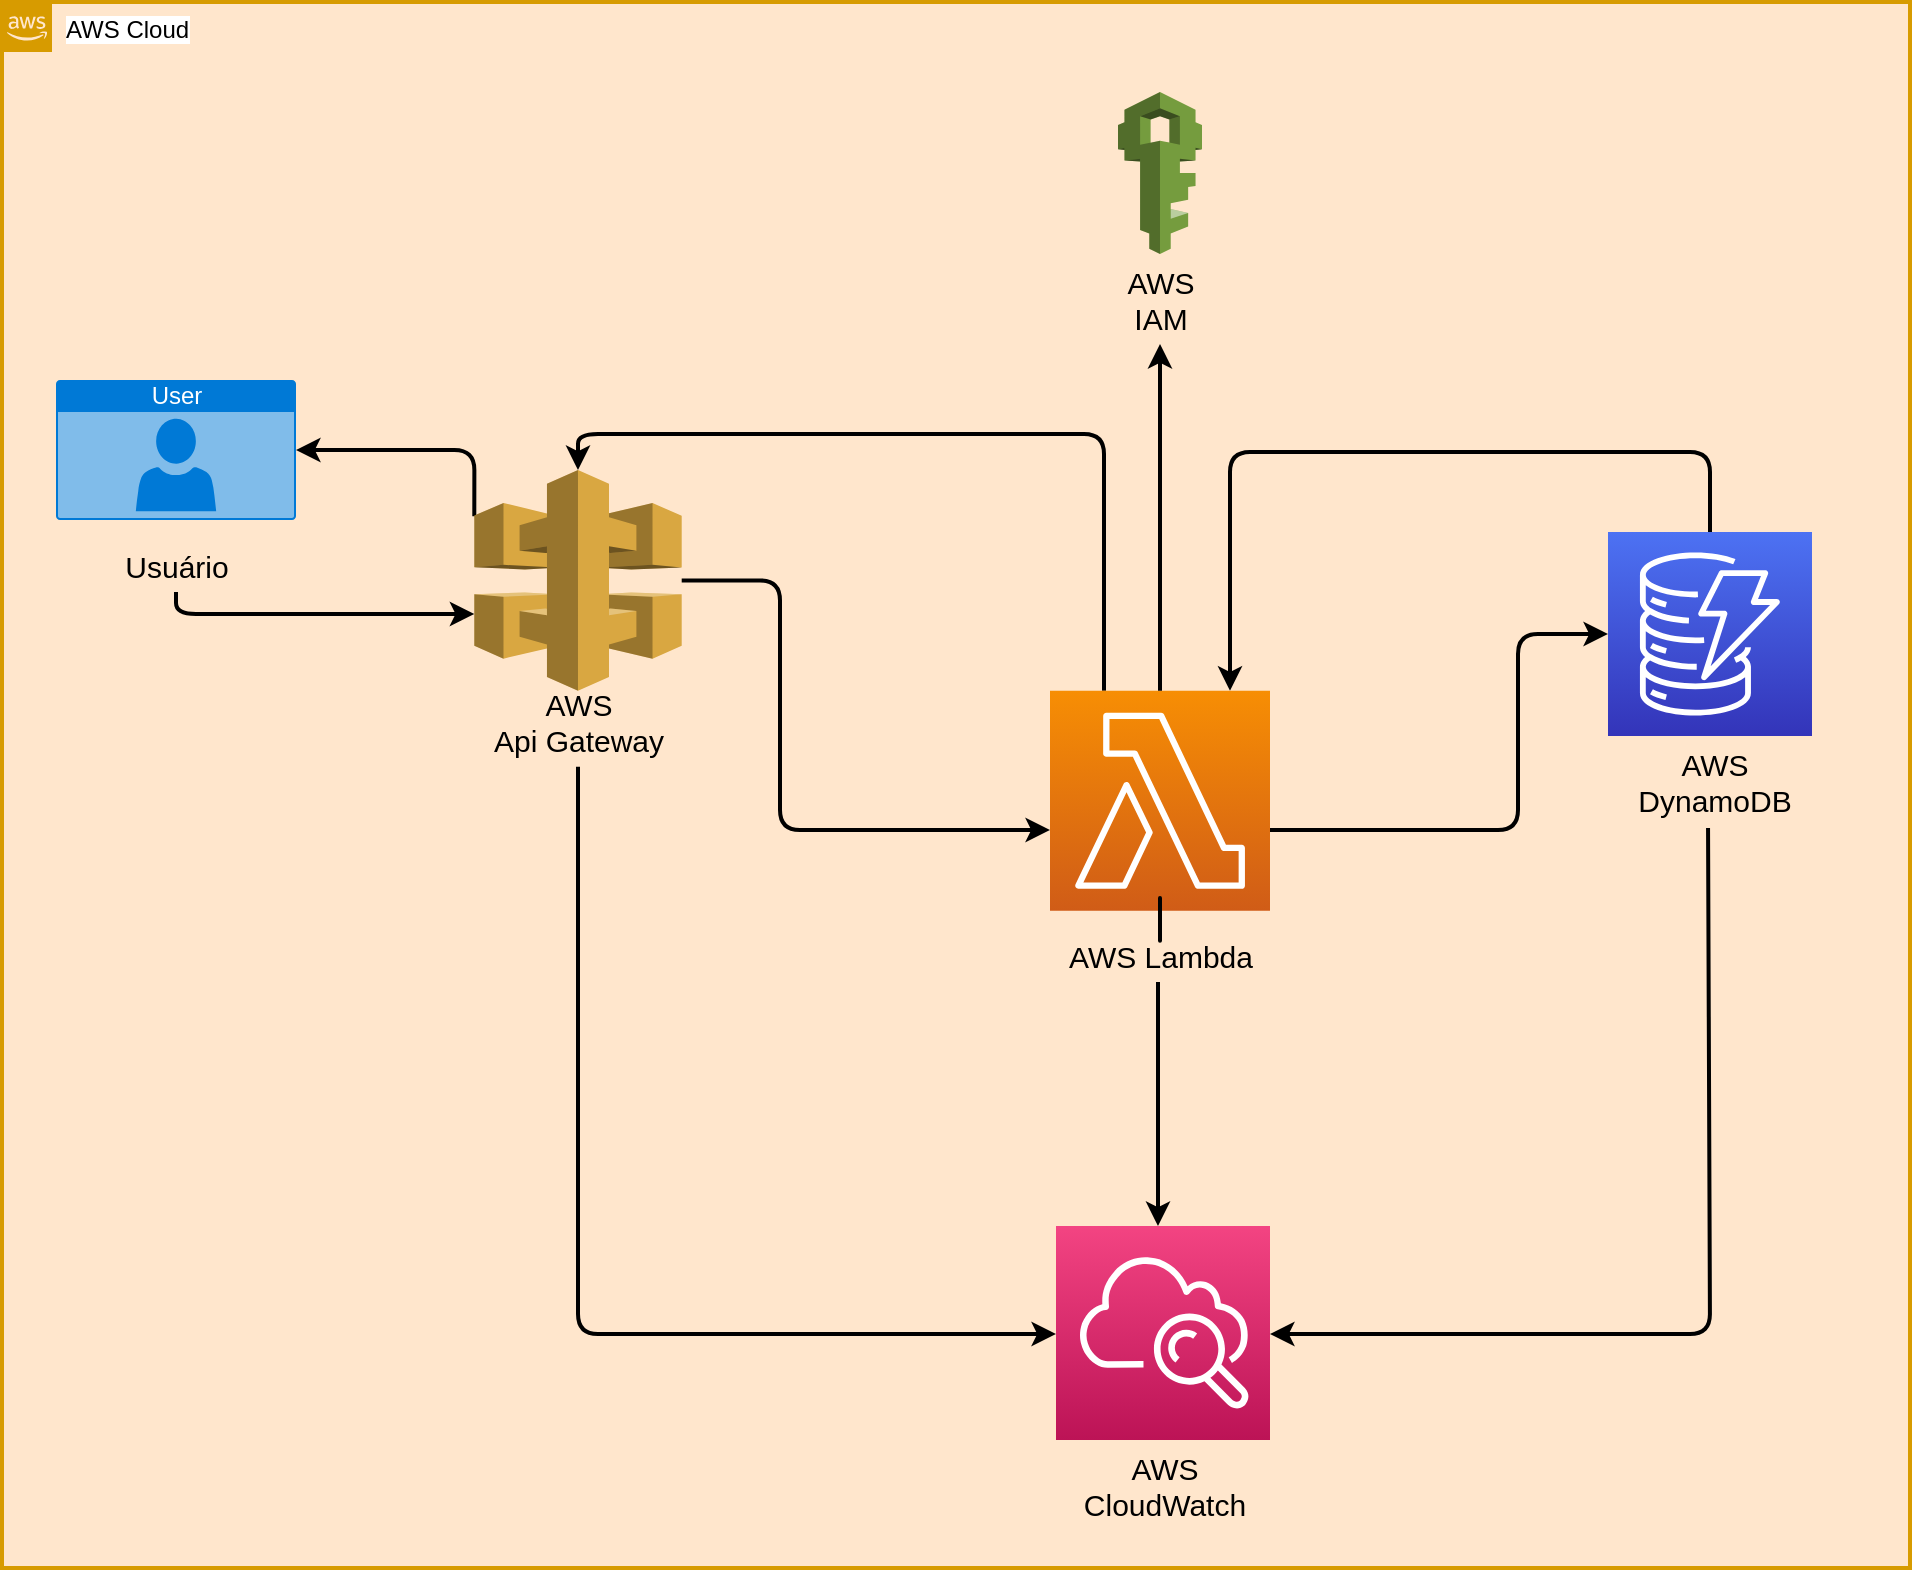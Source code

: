 <mxfile version="20.4.0" type="github">
  <diagram id="Ht1M8jgEwFfnCIfOTk4-" name="Page-1">
    <mxGraphModel dx="1422" dy="762" grid="1" gridSize="9" guides="1" tooltips="1" connect="1" arrows="1" fold="1" page="1" pageScale="1" pageWidth="1169" pageHeight="827" math="0" shadow="0">
      <root>
        <mxCell id="0" />
        <mxCell id="1" parent="0" />
        <mxCell id="UEzPUAAOIrF-is8g5C7q-74" value="AWS Cloud" style="points=[[0,0],[0.25,0],[0.5,0],[0.75,0],[1,0],[1,0.25],[1,0.5],[1,0.75],[1,1],[0.75,1],[0.5,1],[0.25,1],[0,1],[0,0.75],[0,0.5],[0,0.25]];outlineConnect=0;html=1;whiteSpace=wrap;fontSize=12;fontStyle=0;shape=mxgraph.aws4.group;grIcon=mxgraph.aws4.group_aws_cloud_alt;verticalAlign=top;align=left;spacingLeft=30;dashed=0;labelBackgroundColor=#ffffff;container=1;pointerEvents=0;collapsible=0;recursiveResize=0;rounded=1;fillColor=#ffe6cc;strokeColor=#d79b00;strokeWidth=2;" parent="1" vertex="1">
          <mxGeometry x="45" y="36" width="954" height="783" as="geometry" />
        </mxCell>
        <mxCell id="JqbMuSM5IC0Jkbqnjptk-9" value="" style="group" vertex="1" connectable="0" parent="UEzPUAAOIrF-is8g5C7q-74">
          <mxGeometry x="27" y="189" width="120" height="106.0" as="geometry" />
        </mxCell>
        <mxCell id="JqbMuSM5IC0Jkbqnjptk-4" value="User" style="html=1;strokeColor=none;fillColor=#0079D6;labelPosition=center;verticalLabelPosition=middle;verticalAlign=top;align=center;fontSize=12;outlineConnect=0;spacingTop=-6;fontColor=#FFFFFF;sketch=0;shape=mxgraph.sitemap.user;" vertex="1" parent="JqbMuSM5IC0Jkbqnjptk-9">
          <mxGeometry width="120" height="70" as="geometry" />
        </mxCell>
        <mxCell id="JqbMuSM5IC0Jkbqnjptk-8" value="&lt;span style=&quot;font-size: 15px;&quot;&gt;Usuário&lt;/span&gt;" style="text;html=1;align=center;verticalAlign=middle;resizable=0;points=[];autosize=1;strokeColor=none;fillColor=none;rounded=1;" vertex="1" parent="JqbMuSM5IC0Jkbqnjptk-9">
          <mxGeometry x="24" y="79.0" width="72" height="27" as="geometry" />
        </mxCell>
        <mxCell id="JqbMuSM5IC0Jkbqnjptk-10" style="edgeStyle=orthogonalEdgeStyle;rounded=1;orthogonalLoop=1;jettySize=auto;html=1;strokeWidth=2;fontSize=16;endArrow=classic;endFill=1;" edge="1" parent="UEzPUAAOIrF-is8g5C7q-74" source="JqbMuSM5IC0Jkbqnjptk-8" target="5hEul13noJxJGLpXPICi-1">
          <mxGeometry relative="1" as="geometry">
            <Array as="points">
              <mxPoint x="87" y="306" />
            </Array>
          </mxGeometry>
        </mxCell>
        <mxCell id="JqbMuSM5IC0Jkbqnjptk-11" style="edgeStyle=orthogonalEdgeStyle;orthogonalLoop=1;jettySize=auto;html=1;entryX=1;entryY=0.5;entryDx=0;entryDy=0;entryPerimeter=0;strokeWidth=2;fontSize=16;exitX=0;exitY=0.21;exitDx=0;exitDy=0;exitPerimeter=0;rounded=1;" edge="1" parent="UEzPUAAOIrF-is8g5C7q-74" source="5hEul13noJxJGLpXPICi-1" target="JqbMuSM5IC0Jkbqnjptk-4">
          <mxGeometry relative="1" as="geometry">
            <Array as="points">
              <mxPoint x="236" y="224" />
            </Array>
          </mxGeometry>
        </mxCell>
        <mxCell id="5hEul13noJxJGLpXPICi-1" value="" style="outlineConnect=0;dashed=0;verticalLabelPosition=bottom;verticalAlign=top;align=center;html=1;shape=mxgraph.aws3.api_gateway;fillColor=#D9A741;gradientColor=none;rounded=1;" parent="UEzPUAAOIrF-is8g5C7q-74" vertex="1">
          <mxGeometry x="236.15" y="234" width="103.7" height="110.39" as="geometry" />
        </mxCell>
        <mxCell id="MBRUgciK1awqqZvYQ0K--1" value="&lt;font style=&quot;font-size: 15px;&quot;&gt;AWS&lt;br&gt;Api Gateway&lt;/font&gt;" style="text;html=1;align=center;verticalAlign=middle;resizable=0;points=[];autosize=1;strokeColor=none;fillColor=none;rounded=1;" parent="UEzPUAAOIrF-is8g5C7q-74" vertex="1">
          <mxGeometry x="234" y="337.39" width="108" height="45" as="geometry" />
        </mxCell>
        <mxCell id="MBRUgciK1awqqZvYQ0K--8" style="edgeStyle=orthogonalEdgeStyle;rounded=1;orthogonalLoop=1;jettySize=auto;html=1;strokeWidth=2;" parent="UEzPUAAOIrF-is8g5C7q-74" source="UEzPUAAOIrF-is8g5C7q-85" target="UEzPUAAOIrF-is8g5C7q-87" edge="1">
          <mxGeometry relative="1" as="geometry">
            <Array as="points">
              <mxPoint x="758" y="414" />
              <mxPoint x="758" y="316" />
            </Array>
          </mxGeometry>
        </mxCell>
        <mxCell id="MBRUgciK1awqqZvYQ0K--11" style="edgeStyle=orthogonalEdgeStyle;rounded=1;orthogonalLoop=1;jettySize=auto;html=1;entryX=0.5;entryY=0;entryDx=0;entryDy=0;entryPerimeter=0;strokeWidth=2;" parent="UEzPUAAOIrF-is8g5C7q-74" source="UEzPUAAOIrF-is8g5C7q-85" target="5hEul13noJxJGLpXPICi-1" edge="1">
          <mxGeometry relative="1" as="geometry">
            <Array as="points">
              <mxPoint x="551" y="216" />
              <mxPoint x="288" y="216" />
            </Array>
          </mxGeometry>
        </mxCell>
        <mxCell id="MBRUgciK1awqqZvYQ0K--12" style="edgeStyle=orthogonalEdgeStyle;rounded=1;orthogonalLoop=1;jettySize=auto;html=1;strokeWidth=2;startArrow=none;" parent="UEzPUAAOIrF-is8g5C7q-74" source="MBRUgciK1awqqZvYQ0K--16" target="UEzPUAAOIrF-is8g5C7q-80" edge="1">
          <mxGeometry relative="1" as="geometry">
            <Array as="points">
              <mxPoint x="578" y="495" />
              <mxPoint x="578" y="495" />
            </Array>
          </mxGeometry>
        </mxCell>
        <mxCell id="MBRUgciK1awqqZvYQ0K--10" style="edgeStyle=orthogonalEdgeStyle;rounded=1;orthogonalLoop=1;jettySize=auto;html=1;strokeWidth=2;" parent="UEzPUAAOIrF-is8g5C7q-74" source="UEzPUAAOIrF-is8g5C7q-87" target="UEzPUAAOIrF-is8g5C7q-85" edge="1">
          <mxGeometry relative="1" as="geometry">
            <Array as="points">
              <mxPoint x="854" y="225" />
              <mxPoint x="614" y="225" />
            </Array>
          </mxGeometry>
        </mxCell>
        <mxCell id="MBRUgciK1awqqZvYQ0K--14" style="edgeStyle=orthogonalEdgeStyle;rounded=1;orthogonalLoop=1;jettySize=auto;html=1;strokeWidth=2;exitX=0.475;exitY=1.022;exitDx=0;exitDy=0;exitPerimeter=0;" parent="UEzPUAAOIrF-is8g5C7q-74" source="MBRUgciK1awqqZvYQ0K--19" target="UEzPUAAOIrF-is8g5C7q-80" edge="1">
          <mxGeometry relative="1" as="geometry">
            <Array as="points">
              <mxPoint x="854" y="666" />
            </Array>
          </mxGeometry>
        </mxCell>
        <mxCell id="MBRUgciK1awqqZvYQ0K--9" style="edgeStyle=orthogonalEdgeStyle;rounded=1;orthogonalLoop=1;jettySize=auto;html=1;strokeWidth=2;" parent="UEzPUAAOIrF-is8g5C7q-74" source="5hEul13noJxJGLpXPICi-1" target="UEzPUAAOIrF-is8g5C7q-85" edge="1">
          <mxGeometry relative="1" as="geometry">
            <Array as="points">
              <mxPoint x="389" y="289" />
              <mxPoint x="389" y="414" />
            </Array>
          </mxGeometry>
        </mxCell>
        <mxCell id="MBRUgciK1awqqZvYQ0K--13" style="edgeStyle=orthogonalEdgeStyle;rounded=1;orthogonalLoop=1;jettySize=auto;html=1;strokeWidth=2;" parent="UEzPUAAOIrF-is8g5C7q-74" source="MBRUgciK1awqqZvYQ0K--1" target="UEzPUAAOIrF-is8g5C7q-80" edge="1">
          <mxGeometry relative="1" as="geometry">
            <Array as="points">
              <mxPoint x="288" y="666" />
            </Array>
          </mxGeometry>
        </mxCell>
        <mxCell id="MBRUgciK1awqqZvYQ0K--18" value="" style="group" parent="UEzPUAAOIrF-is8g5C7q-74" vertex="1" connectable="0">
          <mxGeometry x="520.5" y="344.39" width="117" height="145.61" as="geometry" />
        </mxCell>
        <mxCell id="UEzPUAAOIrF-is8g5C7q-85" value="" style="outlineConnect=0;fontColor=#232F3E;gradientColor=#F78E04;gradientDirection=north;fillColor=#D05C17;strokeColor=#ffffff;dashed=0;verticalLabelPosition=bottom;verticalAlign=top;align=center;html=1;fontSize=12;fontStyle=0;aspect=fixed;shape=mxgraph.aws4.resourceIcon;resIcon=mxgraph.aws4.lambda;labelBackgroundColor=#ffffff;spacingTop=6;rounded=1;" parent="MBRUgciK1awqqZvYQ0K--18" vertex="1">
          <mxGeometry x="3.5" width="110" height="110" as="geometry" />
        </mxCell>
        <mxCell id="MBRUgciK1awqqZvYQ0K--16" value="AWS Lambda&lt;br&gt;" style="text;html=1;align=center;verticalAlign=middle;resizable=0;points=[];autosize=1;strokeColor=none;fillColor=none;fontSize=15;" parent="MBRUgciK1awqqZvYQ0K--18" vertex="1">
          <mxGeometry y="118.61" width="117" height="27" as="geometry" />
        </mxCell>
        <mxCell id="MBRUgciK1awqqZvYQ0K--17" value="" style="edgeStyle=orthogonalEdgeStyle;rounded=1;orthogonalLoop=1;jettySize=auto;html=1;strokeWidth=2;endArrow=none;" parent="MBRUgciK1awqqZvYQ0K--18" source="UEzPUAAOIrF-is8g5C7q-85" target="MBRUgciK1awqqZvYQ0K--16" edge="1">
          <mxGeometry relative="1" as="geometry">
            <mxPoint x="432" y="391.39" as="sourcePoint" />
            <mxPoint x="432" y="549" as="targetPoint" />
            <Array as="points" />
          </mxGeometry>
        </mxCell>
        <mxCell id="UEzPUAAOIrF-is8g5C7q-87" value="" style="outlineConnect=0;fontColor=#232F3E;gradientColor=#4D72F3;gradientDirection=north;fillColor=#3334B9;strokeColor=#ffffff;dashed=0;verticalLabelPosition=bottom;verticalAlign=top;align=center;html=1;fontSize=12;fontStyle=0;aspect=fixed;shape=mxgraph.aws4.resourceIcon;resIcon=mxgraph.aws4.dynamodb;labelBackgroundColor=#ffffff;rounded=1;" parent="UEzPUAAOIrF-is8g5C7q-74" vertex="1">
          <mxGeometry x="803" y="265" width="102" height="102" as="geometry" />
        </mxCell>
        <mxCell id="UEzPUAAOIrF-is8g5C7q-80" value="" style="outlineConnect=0;fontColor=#232F3E;gradientColor=#F34482;gradientDirection=north;fillColor=#BC1356;strokeColor=#ffffff;dashed=0;verticalLabelPosition=bottom;verticalAlign=top;align=center;html=1;fontSize=12;fontStyle=0;aspect=fixed;shape=mxgraph.aws4.resourceIcon;resIcon=mxgraph.aws4.cloudwatch;labelBackgroundColor=#ffffff;rounded=1;" parent="UEzPUAAOIrF-is8g5C7q-74" vertex="1">
          <mxGeometry x="527" y="612" width="107" height="107" as="geometry" />
        </mxCell>
        <mxCell id="MBRUgciK1awqqZvYQ0K--28" style="edgeStyle=orthogonalEdgeStyle;rounded=1;orthogonalLoop=1;jettySize=auto;html=1;fontSize=15;strokeWidth=2;" parent="UEzPUAAOIrF-is8g5C7q-74" source="UEzPUAAOIrF-is8g5C7q-85" target="MBRUgciK1awqqZvYQ0K--26" edge="1">
          <mxGeometry relative="1" as="geometry" />
        </mxCell>
        <mxCell id="MBRUgciK1awqqZvYQ0K--23" value="" style="outlineConnect=0;dashed=0;verticalLabelPosition=bottom;verticalAlign=top;align=center;html=1;shape=mxgraph.aws3.iam;fillColor=#759C3E;gradientColor=none;labelBackgroundColor=none;fontSize=15;" parent="UEzPUAAOIrF-is8g5C7q-74" vertex="1">
          <mxGeometry x="558" y="45" width="42" height="81" as="geometry" />
        </mxCell>
        <mxCell id="MBRUgciK1awqqZvYQ0K--26" value="AWS&lt;br&gt;IAM" style="text;html=1;align=center;verticalAlign=middle;resizable=0;points=[];autosize=1;strokeColor=none;fillColor=none;fontSize=15;" parent="UEzPUAAOIrF-is8g5C7q-74" vertex="1">
          <mxGeometry x="552" y="126" width="54" height="45" as="geometry" />
        </mxCell>
        <mxCell id="MBRUgciK1awqqZvYQ0K--21" value="AWS&lt;br&gt;CloudWatch" style="text;html=1;align=center;verticalAlign=middle;resizable=0;points=[];autosize=1;strokeColor=none;fillColor=none;fontSize=15;" parent="UEzPUAAOIrF-is8g5C7q-74" vertex="1">
          <mxGeometry x="531" y="719" width="99" height="45" as="geometry" />
        </mxCell>
        <mxCell id="MBRUgciK1awqqZvYQ0K--19" value="AWS&lt;br&gt;DynamoDB" style="text;html=1;align=center;verticalAlign=middle;resizable=0;points=[];autosize=1;strokeColor=none;fillColor=none;fontSize=15;" parent="UEzPUAAOIrF-is8g5C7q-74" vertex="1">
          <mxGeometry x="806" y="367" width="99" height="45" as="geometry" />
        </mxCell>
      </root>
    </mxGraphModel>
  </diagram>
</mxfile>
